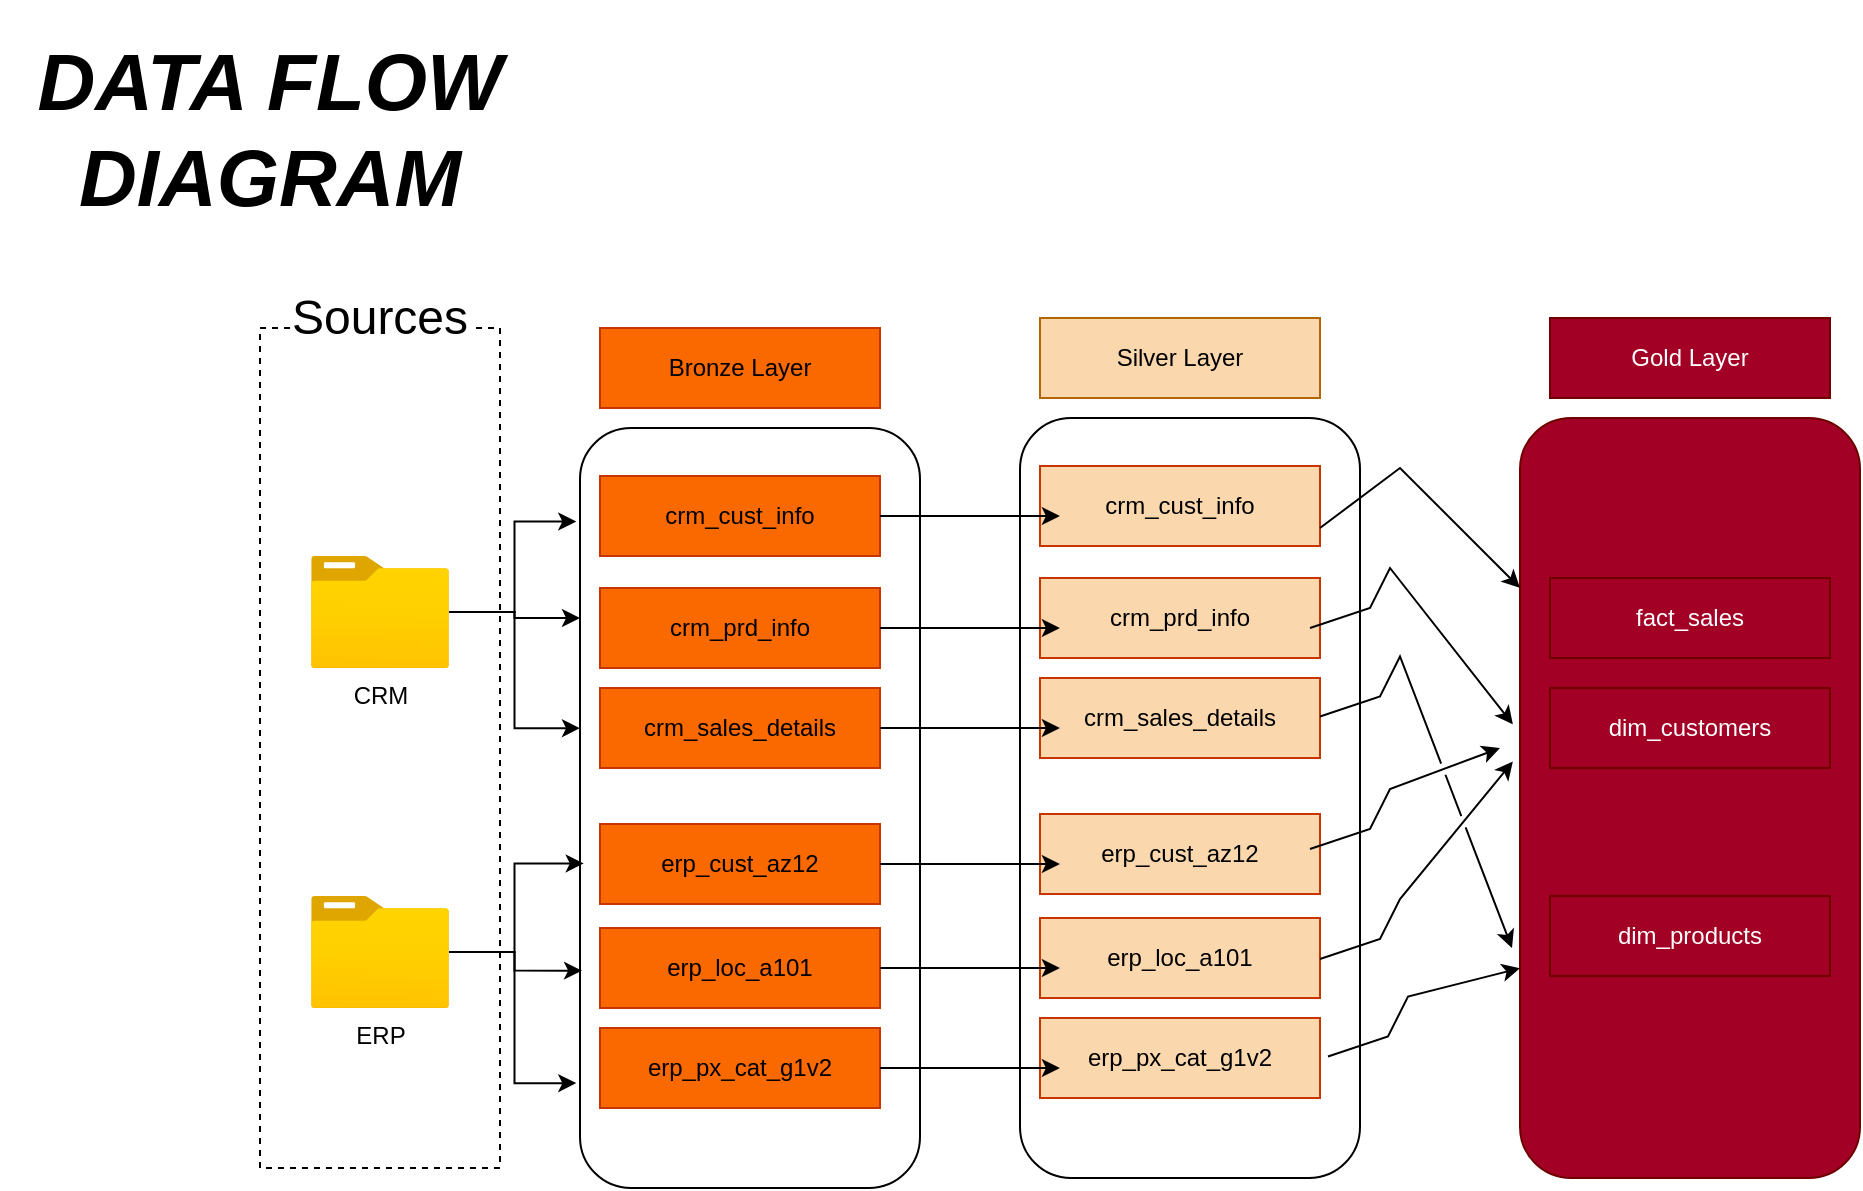 <mxfile version="28.0.7">
  <diagram id="1zercEIOL6QZpWdyG2-A" name="Page-1">
    <mxGraphModel dx="1892" dy="1662" grid="1" gridSize="10" guides="1" tooltips="1" connect="1" arrows="1" fold="1" page="1" pageScale="1" pageWidth="850" pageHeight="1100" math="0" shadow="0">
      <root>
        <mxCell id="0" />
        <mxCell id="1" parent="0" />
        <mxCell id="ymfXzkdqA7JAblpzAdkv-1" value="" style="rounded=0;whiteSpace=wrap;html=1;dashed=1;" parent="1" vertex="1">
          <mxGeometry x="-100" y="110" width="120" height="420" as="geometry" />
        </mxCell>
        <mxCell id="ymfXzkdqA7JAblpzAdkv-2" value="&lt;font style=&quot;font-size: 24px;&quot;&gt;Sources&lt;/font&gt;" style="rounded=1;whiteSpace=wrap;html=1;dashed=1;strokeColor=none;" parent="1" vertex="1">
          <mxGeometry x="-85" y="80" width="90" height="50" as="geometry" />
        </mxCell>
        <mxCell id="ymfXzkdqA7JAblpzAdkv-17" style="edgeStyle=orthogonalEdgeStyle;rounded=0;orthogonalLoop=1;jettySize=auto;html=1;entryX=0;entryY=0.25;entryDx=0;entryDy=0;" parent="1" source="ymfXzkdqA7JAblpzAdkv-3" target="ymfXzkdqA7JAblpzAdkv-5" edge="1">
          <mxGeometry relative="1" as="geometry" />
        </mxCell>
        <mxCell id="ymfXzkdqA7JAblpzAdkv-3" value="CRM" style="image;aspect=fixed;html=1;points=[];align=center;fontSize=12;image=img/lib/azure2/general/Folder_Blank.svg;" parent="1" vertex="1">
          <mxGeometry x="-74.5" y="224" width="69" height="56.0" as="geometry" />
        </mxCell>
        <mxCell id="ymfXzkdqA7JAblpzAdkv-4" value="ERP" style="image;aspect=fixed;html=1;points=[];align=center;fontSize=12;image=img/lib/azure2/general/Folder_Blank.svg;" parent="1" vertex="1">
          <mxGeometry x="-74.5" y="394" width="69" height="56.0" as="geometry" />
        </mxCell>
        <mxCell id="ymfXzkdqA7JAblpzAdkv-5" value="" style="rounded=1;whiteSpace=wrap;html=1;" parent="1" vertex="1">
          <mxGeometry x="60" y="160" width="170" height="380" as="geometry" />
        </mxCell>
        <mxCell id="ymfXzkdqA7JAblpzAdkv-7" value="Bronze Layer" style="rounded=0;whiteSpace=wrap;html=1;fillStyle=auto;fillColor=#fa6800;fontColor=#000000;strokeColor=#C73500;" parent="1" vertex="1">
          <mxGeometry x="70" y="110" width="140" height="40" as="geometry" />
        </mxCell>
        <mxCell id="ymfXzkdqA7JAblpzAdkv-8" value="crm_cust_info" style="rounded=0;whiteSpace=wrap;html=1;fillStyle=auto;fillColor=#fa6800;fontColor=#000000;strokeColor=#C73500;" parent="1" vertex="1">
          <mxGeometry x="70" y="184" width="140" height="40" as="geometry" />
        </mxCell>
        <mxCell id="ymfXzkdqA7JAblpzAdkv-9" value="crm_prd_info" style="rounded=0;whiteSpace=wrap;html=1;fillStyle=auto;fillColor=#fa6800;fontColor=#000000;strokeColor=#C73500;" parent="1" vertex="1">
          <mxGeometry x="70" y="240" width="140" height="40" as="geometry" />
        </mxCell>
        <mxCell id="ymfXzkdqA7JAblpzAdkv-10" value="crm_sales_details" style="rounded=0;whiteSpace=wrap;html=1;fillStyle=auto;fillColor=#fa6800;fontColor=#000000;strokeColor=#C73500;" parent="1" vertex="1">
          <mxGeometry x="70" y="290" width="140" height="40" as="geometry" />
        </mxCell>
        <mxCell id="ymfXzkdqA7JAblpzAdkv-11" value="erp_loc_a101" style="rounded=0;whiteSpace=wrap;html=1;fillStyle=auto;fillColor=#fa6800;fontColor=#000000;strokeColor=#C73500;" parent="1" vertex="1">
          <mxGeometry x="70" y="410" width="140" height="40" as="geometry" />
        </mxCell>
        <mxCell id="ymfXzkdqA7JAblpzAdkv-12" value="erp_px_cat_g1v2" style="rounded=0;whiteSpace=wrap;html=1;fillStyle=auto;fillColor=#fa6800;fontColor=#000000;strokeColor=#C73500;" parent="1" vertex="1">
          <mxGeometry x="70" y="460" width="140" height="40" as="geometry" />
        </mxCell>
        <mxCell id="ymfXzkdqA7JAblpzAdkv-13" value="erp_cust_az12" style="rounded=0;whiteSpace=wrap;html=1;fillStyle=auto;fillColor=#fa6800;fontColor=#000000;strokeColor=#C73500;" parent="1" vertex="1">
          <mxGeometry x="70" y="358" width="140" height="40" as="geometry" />
        </mxCell>
        <mxCell id="ymfXzkdqA7JAblpzAdkv-18" style="edgeStyle=orthogonalEdgeStyle;rounded=0;orthogonalLoop=1;jettySize=auto;html=1;entryX=-0.011;entryY=0.123;entryDx=0;entryDy=0;entryPerimeter=0;" parent="1" source="ymfXzkdqA7JAblpzAdkv-3" target="ymfXzkdqA7JAblpzAdkv-5" edge="1">
          <mxGeometry relative="1" as="geometry" />
        </mxCell>
        <mxCell id="ymfXzkdqA7JAblpzAdkv-19" style="edgeStyle=orthogonalEdgeStyle;rounded=0;orthogonalLoop=1;jettySize=auto;html=1;entryX=0;entryY=0.395;entryDx=0;entryDy=0;entryPerimeter=0;" parent="1" source="ymfXzkdqA7JAblpzAdkv-3" target="ymfXzkdqA7JAblpzAdkv-5" edge="1">
          <mxGeometry relative="1" as="geometry" />
        </mxCell>
        <mxCell id="ymfXzkdqA7JAblpzAdkv-20" style="edgeStyle=orthogonalEdgeStyle;rounded=0;orthogonalLoop=1;jettySize=auto;html=1;entryX=0.011;entryY=0.573;entryDx=0;entryDy=0;entryPerimeter=0;" parent="1" source="ymfXzkdqA7JAblpzAdkv-4" target="ymfXzkdqA7JAblpzAdkv-5" edge="1">
          <mxGeometry relative="1" as="geometry" />
        </mxCell>
        <mxCell id="ymfXzkdqA7JAblpzAdkv-21" style="edgeStyle=orthogonalEdgeStyle;rounded=0;orthogonalLoop=1;jettySize=auto;html=1;entryX=0.006;entryY=0.714;entryDx=0;entryDy=0;entryPerimeter=0;" parent="1" source="ymfXzkdqA7JAblpzAdkv-4" target="ymfXzkdqA7JAblpzAdkv-5" edge="1">
          <mxGeometry relative="1" as="geometry" />
        </mxCell>
        <mxCell id="ymfXzkdqA7JAblpzAdkv-23" style="edgeStyle=orthogonalEdgeStyle;rounded=0;orthogonalLoop=1;jettySize=auto;html=1;entryX=-0.011;entryY=0.862;entryDx=0;entryDy=0;entryPerimeter=0;" parent="1" source="ymfXzkdqA7JAblpzAdkv-4" target="ymfXzkdqA7JAblpzAdkv-5" edge="1">
          <mxGeometry relative="1" as="geometry" />
        </mxCell>
        <mxCell id="XKSX6-blO9Au0o_bq2PY-1" value="" style="rounded=1;whiteSpace=wrap;html=1;" vertex="1" parent="1">
          <mxGeometry x="280" y="155" width="170" height="380" as="geometry" />
        </mxCell>
        <mxCell id="XKSX6-blO9Au0o_bq2PY-2" value="Silver Layer" style="rounded=0;whiteSpace=wrap;html=1;fillStyle=auto;fillColor=light-dark(#FAD7AC,#B3B3B3);strokeColor=#b46504;" vertex="1" parent="1">
          <mxGeometry x="290" y="105" width="140" height="40" as="geometry" />
        </mxCell>
        <mxCell id="XKSX6-blO9Au0o_bq2PY-3" value="crm_cust_info" style="rounded=0;whiteSpace=wrap;html=1;fillStyle=auto;fillColor=light-dark(#FAD7AC,#B3B3B3);fontColor=#000000;strokeColor=#C73500;" vertex="1" parent="1">
          <mxGeometry x="290" y="179" width="140" height="40" as="geometry" />
        </mxCell>
        <mxCell id="XKSX6-blO9Au0o_bq2PY-4" value="crm_prd_info" style="rounded=0;whiteSpace=wrap;html=1;fillStyle=auto;fillColor=light-dark(#FAD7AC,#B3B3B3);fontColor=#000000;strokeColor=#C73500;" vertex="1" parent="1">
          <mxGeometry x="290" y="235" width="140" height="40" as="geometry" />
        </mxCell>
        <mxCell id="XKSX6-blO9Au0o_bq2PY-5" value="crm_sales_details" style="rounded=0;whiteSpace=wrap;html=1;fillStyle=auto;fillColor=light-dark(#FAD7AC,#B3B3B3);fontColor=#000000;strokeColor=#C73500;" vertex="1" parent="1">
          <mxGeometry x="290" y="285" width="140" height="40" as="geometry" />
        </mxCell>
        <mxCell id="XKSX6-blO9Au0o_bq2PY-6" value="erp_loc_a101" style="rounded=0;whiteSpace=wrap;html=1;fillStyle=auto;fillColor=light-dark(#FAD7AC,#B3B3B3);fontColor=#000000;strokeColor=#C73500;" vertex="1" parent="1">
          <mxGeometry x="290" y="405" width="140" height="40" as="geometry" />
        </mxCell>
        <mxCell id="XKSX6-blO9Au0o_bq2PY-7" value="erp_px_cat_g1v2" style="rounded=0;whiteSpace=wrap;html=1;fillStyle=auto;fillColor=light-dark(#FAD7AC,#B3B3B3);fontColor=#000000;strokeColor=#C73500;" vertex="1" parent="1">
          <mxGeometry x="290" y="455" width="140" height="40" as="geometry" />
        </mxCell>
        <mxCell id="XKSX6-blO9Au0o_bq2PY-8" value="erp_cust_az12" style="rounded=0;whiteSpace=wrap;html=1;fillStyle=auto;fillColor=light-dark(#FAD7AC,#B3B3B3);fontColor=#000000;strokeColor=#C73500;" vertex="1" parent="1">
          <mxGeometry x="290" y="353" width="140" height="40" as="geometry" />
        </mxCell>
        <mxCell id="XKSX6-blO9Au0o_bq2PY-9" style="edgeStyle=orthogonalEdgeStyle;rounded=0;orthogonalLoop=1;jettySize=auto;html=1;entryX=0.071;entryY=0.625;entryDx=0;entryDy=0;entryPerimeter=0;" edge="1" parent="1" source="ymfXzkdqA7JAblpzAdkv-8" target="XKSX6-blO9Au0o_bq2PY-3">
          <mxGeometry relative="1" as="geometry" />
        </mxCell>
        <mxCell id="XKSX6-blO9Au0o_bq2PY-16" style="edgeStyle=orthogonalEdgeStyle;rounded=0;orthogonalLoop=1;jettySize=auto;html=1;entryX=0.071;entryY=0.625;entryDx=0;entryDy=0;entryPerimeter=0;" edge="1" parent="1" source="ymfXzkdqA7JAblpzAdkv-9" target="XKSX6-blO9Au0o_bq2PY-4">
          <mxGeometry relative="1" as="geometry" />
        </mxCell>
        <mxCell id="XKSX6-blO9Au0o_bq2PY-17" style="edgeStyle=orthogonalEdgeStyle;rounded=0;orthogonalLoop=1;jettySize=auto;html=1;entryX=0.071;entryY=0.625;entryDx=0;entryDy=0;entryPerimeter=0;" edge="1" parent="1" source="ymfXzkdqA7JAblpzAdkv-10" target="XKSX6-blO9Au0o_bq2PY-5">
          <mxGeometry relative="1" as="geometry" />
        </mxCell>
        <mxCell id="XKSX6-blO9Au0o_bq2PY-18" style="edgeStyle=orthogonalEdgeStyle;rounded=0;orthogonalLoop=1;jettySize=auto;html=1;entryX=0.071;entryY=0.625;entryDx=0;entryDy=0;entryPerimeter=0;" edge="1" parent="1" source="ymfXzkdqA7JAblpzAdkv-13" target="XKSX6-blO9Au0o_bq2PY-8">
          <mxGeometry relative="1" as="geometry" />
        </mxCell>
        <mxCell id="XKSX6-blO9Au0o_bq2PY-19" style="edgeStyle=orthogonalEdgeStyle;rounded=0;orthogonalLoop=1;jettySize=auto;html=1;entryX=0.071;entryY=0.625;entryDx=0;entryDy=0;entryPerimeter=0;" edge="1" parent="1" source="ymfXzkdqA7JAblpzAdkv-11" target="XKSX6-blO9Au0o_bq2PY-6">
          <mxGeometry relative="1" as="geometry" />
        </mxCell>
        <mxCell id="XKSX6-blO9Au0o_bq2PY-20" style="edgeStyle=orthogonalEdgeStyle;rounded=0;orthogonalLoop=1;jettySize=auto;html=1;entryX=0.071;entryY=0.625;entryDx=0;entryDy=0;entryPerimeter=0;" edge="1" parent="1" source="ymfXzkdqA7JAblpzAdkv-12" target="XKSX6-blO9Au0o_bq2PY-7">
          <mxGeometry relative="1" as="geometry" />
        </mxCell>
        <mxCell id="XKSX6-blO9Au0o_bq2PY-21" value="&lt;h1&gt;&lt;font style=&quot;font-size: 40px;&quot;&gt;&lt;b&gt;&lt;i&gt;DATA FLOW DIAGRAM&lt;/i&gt;&lt;/b&gt;&lt;/font&gt;&lt;/h1&gt;" style="text;html=1;align=center;verticalAlign=middle;whiteSpace=wrap;rounded=0;" vertex="1" parent="1">
          <mxGeometry x="-230" y="-40" width="270" height="100" as="geometry" />
        </mxCell>
        <mxCell id="XKSX6-blO9Au0o_bq2PY-22" value="" style="rounded=1;whiteSpace=wrap;html=1;fillColor=light-dark(#A20025,#FFFFCC);strokeColor=#6F0000;fontColor=#ffffff;" vertex="1" parent="1">
          <mxGeometry x="530" y="155" width="170" height="380" as="geometry" />
        </mxCell>
        <mxCell id="XKSX6-blO9Au0o_bq2PY-23" value="Gold Layer" style="rounded=0;whiteSpace=wrap;html=1;fillStyle=auto;fillColor=light-dark(#A20025,#FFFFCC);strokeColor=#6F0000;fontColor=#ffffff;" vertex="1" parent="1">
          <mxGeometry x="545" y="105" width="140" height="40" as="geometry" />
        </mxCell>
        <mxCell id="XKSX6-blO9Au0o_bq2PY-24" value="fact_sales" style="rounded=0;whiteSpace=wrap;html=1;fillStyle=auto;fillColor=light-dark(#A20025,#FFFFCC);strokeColor=#6F0000;fontColor=#ffffff;" vertex="1" parent="1">
          <mxGeometry x="545" y="235" width="140" height="40" as="geometry" />
        </mxCell>
        <mxCell id="XKSX6-blO9Au0o_bq2PY-25" value="dim_customers" style="rounded=0;whiteSpace=wrap;html=1;fillStyle=auto;fillColor=light-dark(#A20025,#FFFFCC);strokeColor=#6F0000;fontColor=#ffffff;" vertex="1" parent="1">
          <mxGeometry x="545" y="290" width="140" height="40" as="geometry" />
        </mxCell>
        <mxCell id="XKSX6-blO9Au0o_bq2PY-26" value="dim_products" style="rounded=0;whiteSpace=wrap;html=1;fillStyle=auto;fillColor=light-dark(#A20025,#FFFFCC);strokeColor=#6F0000;fontColor=#ffffff;" vertex="1" parent="1">
          <mxGeometry x="545" y="394" width="140" height="40" as="geometry" />
        </mxCell>
        <mxCell id="XKSX6-blO9Au0o_bq2PY-30" value="" style="endArrow=classic;html=1;rounded=0;jumpStyle=gap;" edge="1" parent="1">
          <mxGeometry width="50" height="50" relative="1" as="geometry">
            <mxPoint x="430" y="210" as="sourcePoint" />
            <mxPoint x="530" y="240" as="targetPoint" />
            <Array as="points">
              <mxPoint x="470" y="180" />
            </Array>
          </mxGeometry>
        </mxCell>
        <mxCell id="XKSX6-blO9Au0o_bq2PY-31" value="" style="endArrow=classic;html=1;rounded=0;entryX=-0.021;entryY=0.403;entryDx=0;entryDy=0;entryPerimeter=0;jumpStyle=gap;" edge="1" parent="1" target="XKSX6-blO9Au0o_bq2PY-22">
          <mxGeometry width="50" height="50" relative="1" as="geometry">
            <mxPoint x="425" y="260" as="sourcePoint" />
            <mxPoint x="520" y="300" as="targetPoint" />
            <Array as="points">
              <mxPoint x="455" y="250" />
              <mxPoint x="465" y="230" />
            </Array>
          </mxGeometry>
        </mxCell>
        <mxCell id="XKSX6-blO9Au0o_bq2PY-32" value="" style="endArrow=classic;html=1;rounded=0;jumpStyle=gap;" edge="1" parent="1">
          <mxGeometry width="50" height="50" relative="1" as="geometry">
            <mxPoint x="425" y="370.5" as="sourcePoint" />
            <mxPoint x="520" y="320" as="targetPoint" />
            <Array as="points">
              <mxPoint x="455" y="360.5" />
              <mxPoint x="465" y="340.5" />
            </Array>
          </mxGeometry>
        </mxCell>
        <mxCell id="XKSX6-blO9Au0o_bq2PY-33" value="" style="endArrow=classic;html=1;rounded=0;entryX=-0.021;entryY=0.452;entryDx=0;entryDy=0;entryPerimeter=0;jumpStyle=gap;" edge="1" parent="1" target="XKSX6-blO9Au0o_bq2PY-22">
          <mxGeometry width="50" height="50" relative="1" as="geometry">
            <mxPoint x="430" y="425.5" as="sourcePoint" />
            <mxPoint x="550" y="365" as="targetPoint" />
            <Array as="points">
              <mxPoint x="460" y="415.5" />
              <mxPoint x="470" y="395.5" />
            </Array>
          </mxGeometry>
        </mxCell>
        <mxCell id="XKSX6-blO9Au0o_bq2PY-34" value="" style="endArrow=classic;html=1;rounded=0;entryX=0;entryY=0.724;entryDx=0;entryDy=0;entryPerimeter=0;jumpStyle=gap;" edge="1" parent="1" target="XKSX6-blO9Au0o_bq2PY-22">
          <mxGeometry width="50" height="50" relative="1" as="geometry">
            <mxPoint x="434" y="474.25" as="sourcePoint" />
            <mxPoint x="530" y="375.75" as="targetPoint" />
            <Array as="points">
              <mxPoint x="464" y="464.25" />
              <mxPoint x="474" y="444.25" />
            </Array>
          </mxGeometry>
        </mxCell>
        <mxCell id="XKSX6-blO9Au0o_bq2PY-35" value="" style="endArrow=classic;html=1;rounded=0;jumpStyle=gap;" edge="1" parent="1">
          <mxGeometry width="50" height="50" relative="1" as="geometry">
            <mxPoint x="430" y="304.25" as="sourcePoint" />
            <mxPoint x="526" y="420" as="targetPoint" />
            <Array as="points">
              <mxPoint x="460" y="294.25" />
              <mxPoint x="470" y="274.25" />
            </Array>
          </mxGeometry>
        </mxCell>
      </root>
    </mxGraphModel>
  </diagram>
</mxfile>
